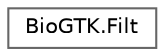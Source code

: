 digraph "Graphical Class Hierarchy"
{
 // LATEX_PDF_SIZE
  bgcolor="transparent";
  edge [fontname=Helvetica,fontsize=10,labelfontname=Helvetica,labelfontsize=10];
  node [fontname=Helvetica,fontsize=10,shape=box,height=0.2,width=0.4];
  rankdir="LR";
  Node0 [id="Node000000",label="BioGTK.Filt",height=0.2,width=0.4,color="grey40", fillcolor="white", style="filled",URL="$class_bio_g_t_k_1_1_filt.html",tooltip=" "];
}
